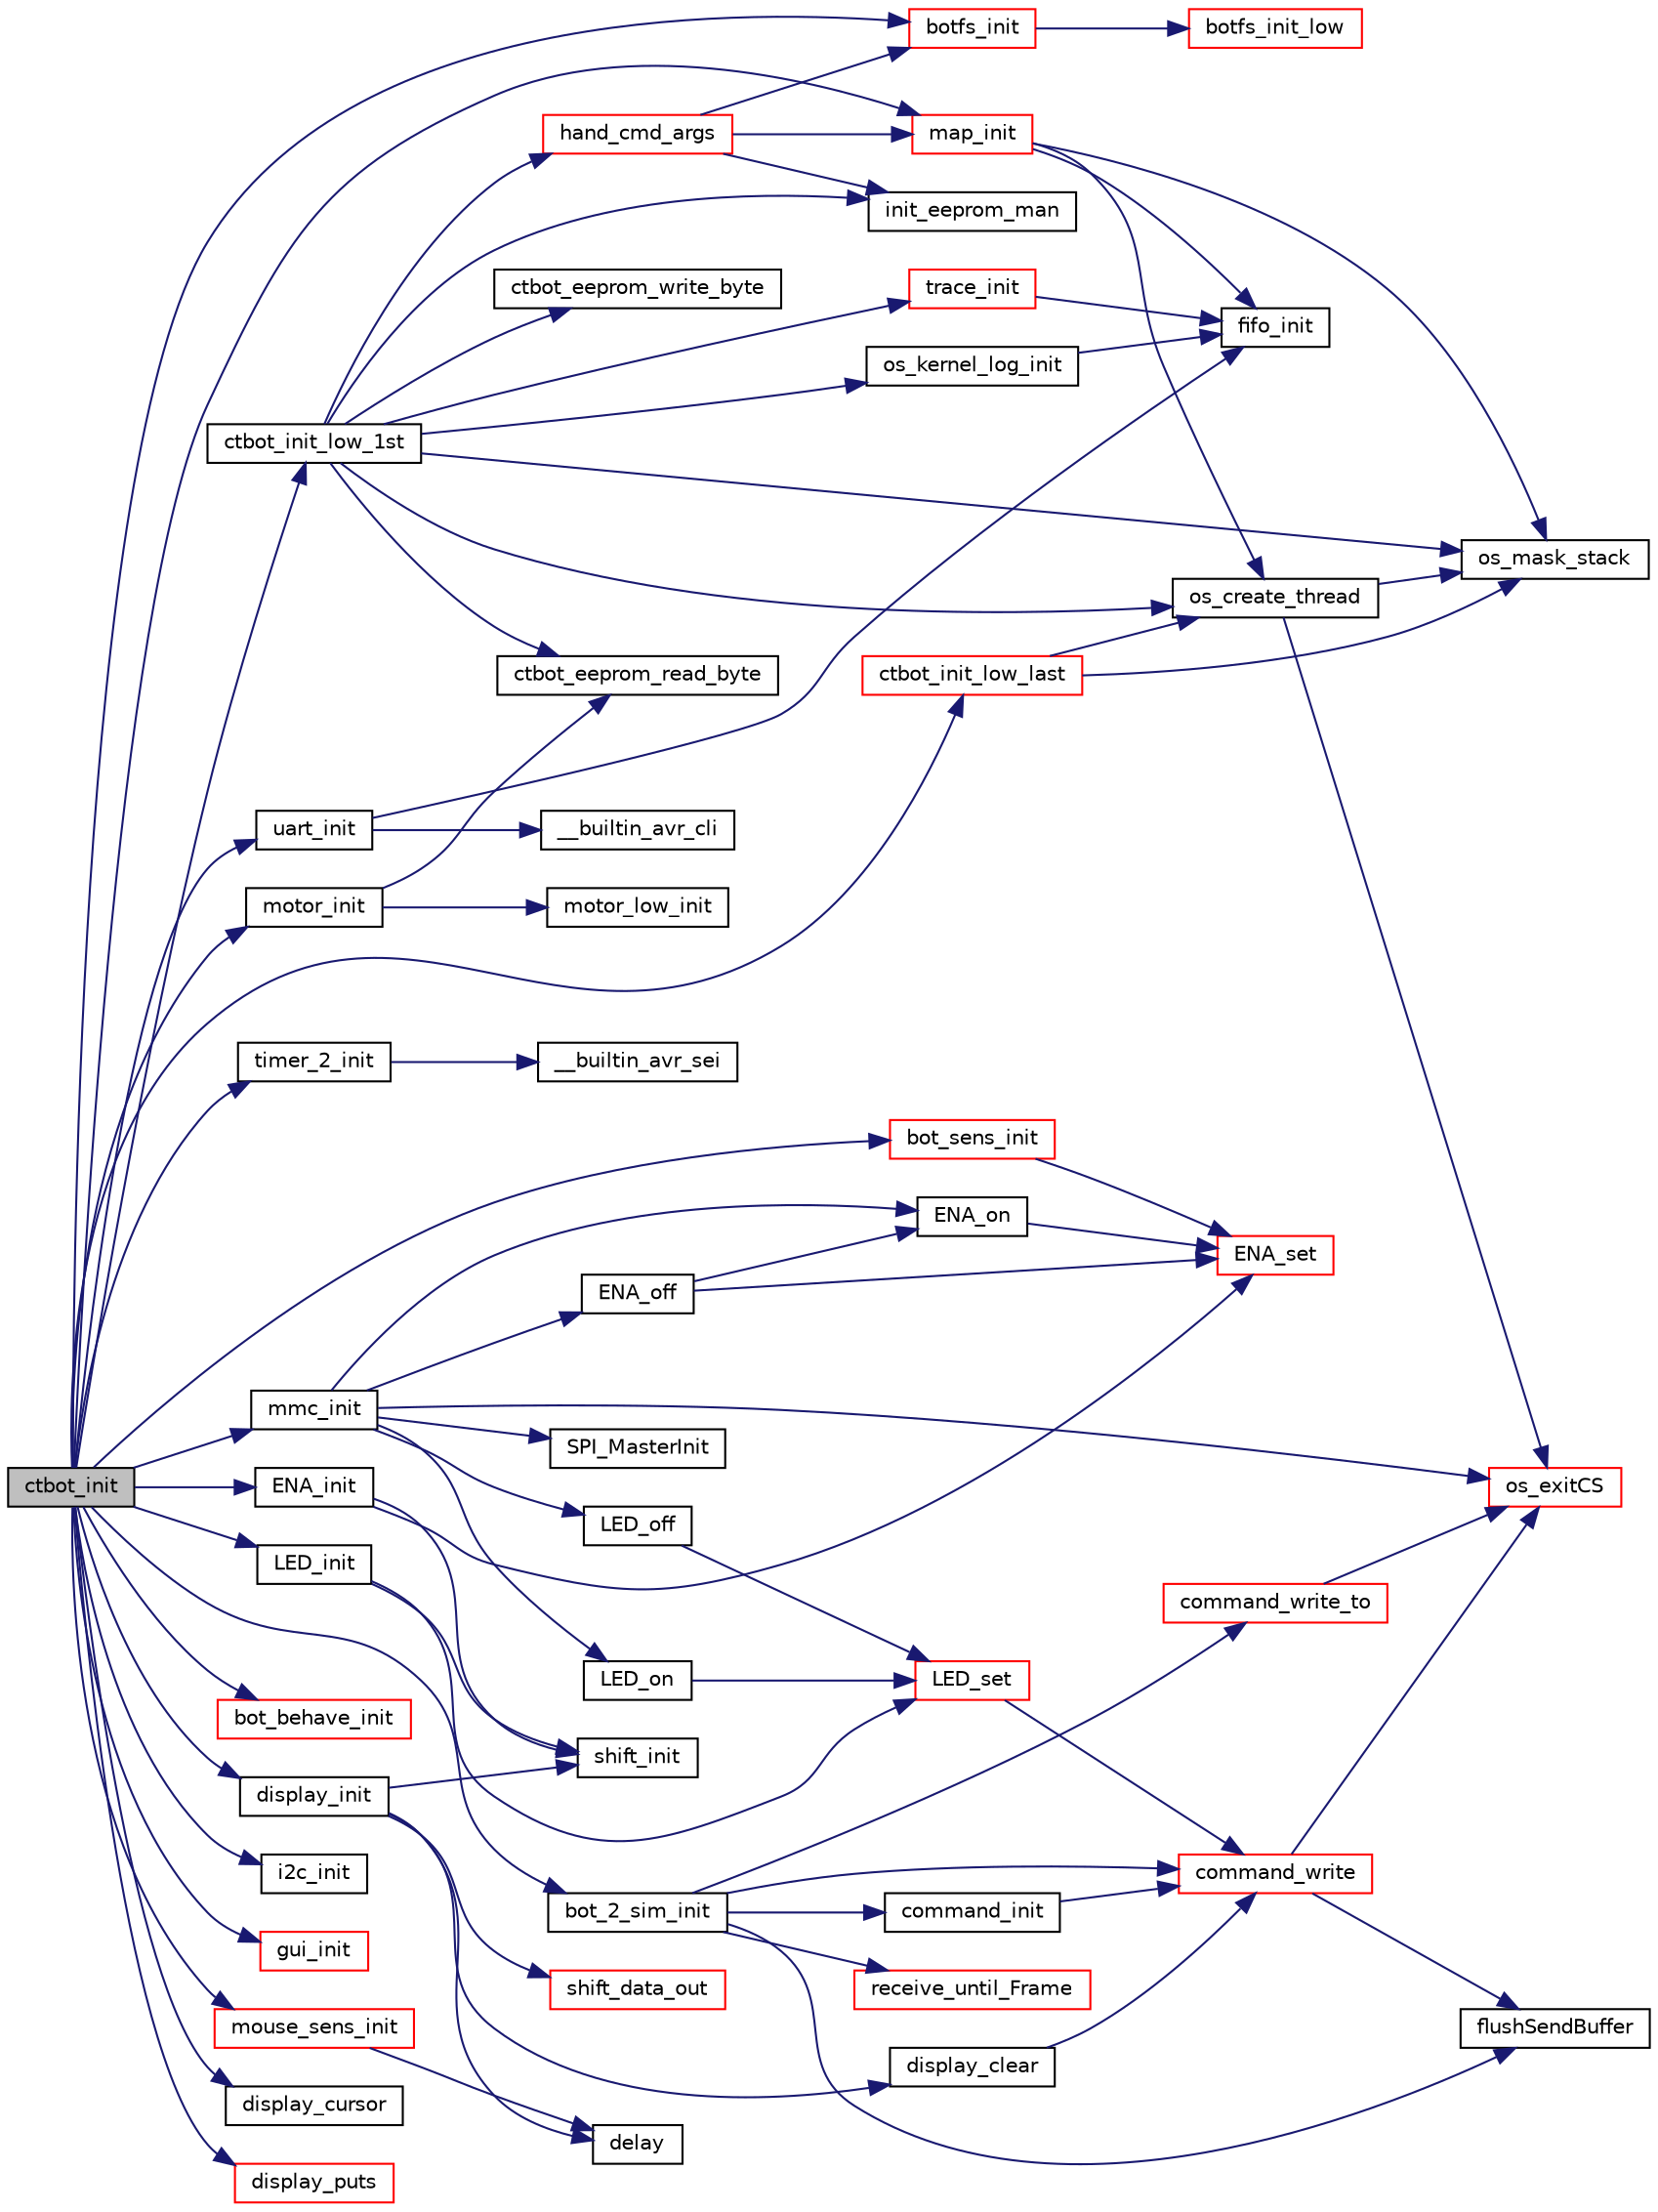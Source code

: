digraph G
{
  edge [fontname="Helvetica",fontsize="10",labelfontname="Helvetica",labelfontsize="10"];
  node [fontname="Helvetica",fontsize="10",shape=record];
  rankdir="LR";
  Node1 [label="ctbot_init",height=0.2,width=0.4,color="black", fillcolor="grey75", style="filled" fontcolor="black"];
  Node1 -> Node2 [color="midnightblue",fontsize="10",style="solid",fontname="Helvetica"];
  Node2 [label="ctbot_init_low_1st",height=0.2,width=0.4,color="black", fillcolor="white", style="filled",URL="$init_8h.html#afe3d8d4da4364107838233aad49fd830",tooltip="Hardwareabhaengige Initialisierungen, die zuerst ausgefuehrt werden sollen."];
  Node2 -> Node3 [color="midnightblue",fontsize="10",style="solid",fontname="Helvetica"];
  Node3 [label="ctbot_eeprom_read_byte",height=0.2,width=0.4,color="black", fillcolor="white", style="filled",URL="$eeprom__pc_8c.html#a77ca3a10517b6fb65f814edb8fc109bd"];
  Node2 -> Node4 [color="midnightblue",fontsize="10",style="solid",fontname="Helvetica"];
  Node4 [label="ctbot_eeprom_write_byte",height=0.2,width=0.4,color="black", fillcolor="white", style="filled",URL="$eeprom__pc_8c.html#ae1460a09ea2078c972a8f8e420773123"];
  Node2 -> Node5 [color="midnightblue",fontsize="10",style="solid",fontname="Helvetica"];
  Node5 [label="os_create_thread",height=0.2,width=0.4,color="black", fillcolor="white", style="filled",URL="$os__thread_8h.html#a2225be2eb34882c09ae7ad31a8b07207"];
  Node5 -> Node6 [color="midnightblue",fontsize="10",style="solid",fontname="Helvetica"];
  Node6 [label="os_mask_stack",height=0.2,width=0.4,color="black", fillcolor="white", style="filled",URL="$os__thread_8c.html#ac0440fe078802d66f53552e2eaec35fb"];
  Node5 -> Node7 [color="midnightblue",fontsize="10",style="solid",fontname="Helvetica"];
  Node7 [label="os_exitCS",height=0.2,width=0.4,color="red", fillcolor="white", style="filled",URL="$os__thread_8h.html#a146cd9b383b02d8e5424e2de5bfdf7e1"];
  Node2 -> Node6 [color="midnightblue",fontsize="10",style="solid",fontname="Helvetica"];
  Node2 -> Node8 [color="midnightblue",fontsize="10",style="solid",fontname="Helvetica"];
  Node8 [label="os_kernel_log_init",height=0.2,width=0.4,color="black", fillcolor="white", style="filled",URL="$os__thread_8h.html#a8dc4e2317522bc6d58ac8a66dc236745"];
  Node8 -> Node9 [color="midnightblue",fontsize="10",style="solid",fontname="Helvetica"];
  Node9 [label="fifo_init",height=0.2,width=0.4,color="black", fillcolor="white", style="filled",URL="$fifo_8c.html#a125e7099a807c9ec1e62227f84723248"];
  Node2 -> Node10 [color="midnightblue",fontsize="10",style="solid",fontname="Helvetica"];
  Node10 [label="init_eeprom_man",height=0.2,width=0.4,color="black", fillcolor="white", style="filled",URL="$eeprom__pc_8c.html#a336de810ea7306c784aa421048de9626"];
  Node2 -> Node11 [color="midnightblue",fontsize="10",style="solid",fontname="Helvetica"];
  Node11 [label="hand_cmd_args",height=0.2,width=0.4,color="red", fillcolor="white", style="filled",URL="$cmd__tools_8h.html#ae1c7028ff0debe29c4678277a854e5e1",tooltip="Behandelt die Kommandozeilen-Argumente."];
  Node11 -> Node12 [color="midnightblue",fontsize="10",style="solid",fontname="Helvetica"];
  Node12 [label="botfs_init",height=0.2,width=0.4,color="red", fillcolor="white", style="filled",URL="$botfs_8c.html#a9452100255630000f8d3a3540f3546a3",tooltip="Initialisiert ein Volume."];
  Node12 -> Node13 [color="midnightblue",fontsize="10",style="solid",fontname="Helvetica"];
  Node13 [label="botfs_init_low",height=0.2,width=0.4,color="red", fillcolor="white", style="filled",URL="$botfs-low_8h.html#a04a8d2f38bf2c9d01e787da13cb73dc8",tooltip="Laedt das Volume."];
  Node11 -> Node14 [color="midnightblue",fontsize="10",style="solid",fontname="Helvetica"];
  Node14 [label="map_init",height=0.2,width=0.4,color="red", fillcolor="white", style="filled",URL="$map_8c.html#aa0e2581b7a7a791c8a20d4e3320ada4d"];
  Node14 -> Node6 [color="midnightblue",fontsize="10",style="solid",fontname="Helvetica"];
  Node14 -> Node9 [color="midnightblue",fontsize="10",style="solid",fontname="Helvetica"];
  Node14 -> Node5 [color="midnightblue",fontsize="10",style="solid",fontname="Helvetica"];
  Node11 -> Node10 [color="midnightblue",fontsize="10",style="solid",fontname="Helvetica"];
  Node2 -> Node15 [color="midnightblue",fontsize="10",style="solid",fontname="Helvetica"];
  Node15 [label="trace_init",height=0.2,width=0.4,color="red", fillcolor="white", style="filled",URL="$trace_8h.html#a5ef5d43e7c59f0ee9c490ea4e423c008",tooltip="Initialisiert das Trace-System."];
  Node15 -> Node9 [color="midnightblue",fontsize="10",style="solid",fontname="Helvetica"];
  Node1 -> Node16 [color="midnightblue",fontsize="10",style="solid",fontname="Helvetica"];
  Node16 [label="timer_2_init",height=0.2,width=0.4,color="black", fillcolor="white", style="filled",URL="$timer_8h.html#a7efc647ef45d788535d90cfa4cc18d44"];
  Node16 -> Node17 [color="midnightblue",fontsize="10",style="solid",fontname="Helvetica"];
  Node17 [label="__builtin_avr_sei",height=0.2,width=0.4,color="black", fillcolor="white", style="filled",URL="$builtins_8h.html#aa9fc5c6054d97fa1b7901789a7f69636",tooltip="Enables interrupts by setting the global interrupt mask."];
  Node1 -> Node18 [color="midnightblue",fontsize="10",style="solid",fontname="Helvetica"];
  Node18 [label="uart_init",height=0.2,width=0.4,color="black", fillcolor="white", style="filled",URL="$uart_8h.html#a0c0ca72359ddf28dcd15900dfba19343"];
  Node18 -> Node9 [color="midnightblue",fontsize="10",style="solid",fontname="Helvetica"];
  Node18 -> Node19 [color="midnightblue",fontsize="10",style="solid",fontname="Helvetica"];
  Node19 [label="__builtin_avr_cli",height=0.2,width=0.4,color="black", fillcolor="white", style="filled",URL="$builtins_8h.html#a41590bd57be6a89c1b9bcafe523207f2",tooltip="Disables all interrupts by clearing the global interrupt mask."];
  Node1 -> Node20 [color="midnightblue",fontsize="10",style="solid",fontname="Helvetica"];
  Node20 [label="bot_2_sim_init",height=0.2,width=0.4,color="black", fillcolor="white", style="filled",URL="$bot-2-sim_8h.html#a0c10ee2e48e25b526bdd70295c475a40"];
  Node20 -> Node21 [color="midnightblue",fontsize="10",style="solid",fontname="Helvetica"];
  Node21 [label="command_init",height=0.2,width=0.4,color="black", fillcolor="white", style="filled",URL="$command_8c.html#aa2fcb6356b44efb0f80d437a819a4e2c"];
  Node21 -> Node22 [color="midnightblue",fontsize="10",style="solid",fontname="Helvetica"];
  Node22 [label="command_write",height=0.2,width=0.4,color="red", fillcolor="white", style="filled",URL="$command_8c.html#a419b75ed34551408822d9caee3cd5206"];
  Node22 -> Node23 [color="midnightblue",fontsize="10",style="solid",fontname="Helvetica"];
  Node23 [label="flushSendBuffer",height=0.2,width=0.4,color="black", fillcolor="white", style="filled",URL="$tcp_8h.html#aae71e1682727310afab282923a80c968"];
  Node22 -> Node7 [color="midnightblue",fontsize="10",style="solid",fontname="Helvetica"];
  Node20 -> Node23 [color="midnightblue",fontsize="10",style="solid",fontname="Helvetica"];
  Node20 -> Node24 [color="midnightblue",fontsize="10",style="solid",fontname="Helvetica"];
  Node24 [label="receive_until_Frame",height=0.2,width=0.4,color="red", fillcolor="white", style="filled",URL="$bot-2-sim__pc_8c.html#a9526ad76a1b84a59797e5391c3cadea1"];
  Node20 -> Node22 [color="midnightblue",fontsize="10",style="solid",fontname="Helvetica"];
  Node20 -> Node25 [color="midnightblue",fontsize="10",style="solid",fontname="Helvetica"];
  Node25 [label="command_write_to",height=0.2,width=0.4,color="red", fillcolor="white", style="filled",URL="$command_8c.html#a895fa93386026b4934625541b4faf2a0"];
  Node25 -> Node7 [color="midnightblue",fontsize="10",style="solid",fontname="Helvetica"];
  Node1 -> Node26 [color="midnightblue",fontsize="10",style="solid",fontname="Helvetica"];
  Node26 [label="display_init",height=0.2,width=0.4,color="black", fillcolor="white", style="filled",URL="$display_8h.html#a407d5033a6f0198221c8a9081d7e807e"];
  Node26 -> Node27 [color="midnightblue",fontsize="10",style="solid",fontname="Helvetica"];
  Node27 [label="shift_init",height=0.2,width=0.4,color="black", fillcolor="white", style="filled",URL="$shift_8h.html#ac7600504b8cf1ac90ce331a5ed23c3db"];
  Node26 -> Node28 [color="midnightblue",fontsize="10",style="solid",fontname="Helvetica"];
  Node28 [label="delay",height=0.2,width=0.4,color="black", fillcolor="white", style="filled",URL="$delay_8h.html#adb7db4d9ef946dcfb58bcfc667ee674a",tooltip="Verzoegert um ms Millisekunden."];
  Node26 -> Node29 [color="midnightblue",fontsize="10",style="solid",fontname="Helvetica"];
  Node29 [label="shift_data_out",height=0.2,width=0.4,color="red", fillcolor="white", style="filled",URL="$shift_8h.html#ae7047fe022d960b3fd2a4ad8e8f19998"];
  Node26 -> Node30 [color="midnightblue",fontsize="10",style="solid",fontname="Helvetica"];
  Node30 [label="display_clear",height=0.2,width=0.4,color="black", fillcolor="white", style="filled",URL="$display_8h.html#a336e8b1e4fcf1785ec84e0eed492c418",tooltip="Loescht das ganze Display."];
  Node30 -> Node22 [color="midnightblue",fontsize="10",style="solid",fontname="Helvetica"];
  Node1 -> Node31 [color="midnightblue",fontsize="10",style="solid",fontname="Helvetica"];
  Node31 [label="LED_init",height=0.2,width=0.4,color="black", fillcolor="white", style="filled",URL="$led_8h.html#a50cf228fce8563fc202330b7b4816cb9"];
  Node31 -> Node27 [color="midnightblue",fontsize="10",style="solid",fontname="Helvetica"];
  Node31 -> Node32 [color="midnightblue",fontsize="10",style="solid",fontname="Helvetica"];
  Node32 [label="LED_set",height=0.2,width=0.4,color="red", fillcolor="white", style="filled",URL="$led_8h.html#a52d9a8d54ed2830e388a0e86cfb8b574"];
  Node32 -> Node22 [color="midnightblue",fontsize="10",style="solid",fontname="Helvetica"];
  Node1 -> Node33 [color="midnightblue",fontsize="10",style="solid",fontname="Helvetica"];
  Node33 [label="motor_init",height=0.2,width=0.4,color="black", fillcolor="white", style="filled",URL="$motor_8c.html#aa2a5af0fb9c1fa2047a5ca0af110f806",tooltip="Initialisiere den Motorkrams."];
  Node33 -> Node3 [color="midnightblue",fontsize="10",style="solid",fontname="Helvetica"];
  Node33 -> Node34 [color="midnightblue",fontsize="10",style="solid",fontname="Helvetica"];
  Node34 [label="motor_low_init",height=0.2,width=0.4,color="black", fillcolor="white", style="filled",URL="$motor-low_8h.html#aa757a45f2c6ae11e9fab13010d9ac432"];
  Node1 -> Node35 [color="midnightblue",fontsize="10",style="solid",fontname="Helvetica"];
  Node35 [label="ENA_init",height=0.2,width=0.4,color="black", fillcolor="white", style="filled",URL="$ena_8h.html#aaea6cd243c2af6df3013c45b6430dfcf"];
  Node35 -> Node27 [color="midnightblue",fontsize="10",style="solid",fontname="Helvetica"];
  Node35 -> Node36 [color="midnightblue",fontsize="10",style="solid",fontname="Helvetica"];
  Node36 [label="ENA_set",height=0.2,width=0.4,color="red", fillcolor="white", style="filled",URL="$ena_8h.html#af27d8909f40028c91ab786d6d2bac0cb"];
  Node1 -> Node37 [color="midnightblue",fontsize="10",style="solid",fontname="Helvetica"];
  Node37 [label="mmc_init",height=0.2,width=0.4,color="black", fillcolor="white", style="filled",URL="$mmc_8h.html#ae5fdd633809bced672d377c8504af7b6",tooltip="Initialisiere die MMC/SD-Karte."];
  Node37 -> Node38 [color="midnightblue",fontsize="10",style="solid",fontname="Helvetica"];
  Node38 [label="SPI_MasterInit",height=0.2,width=0.4,color="black", fillcolor="white", style="filled",URL="$spi_8h.html#a7474753407c81142f127d725e22622ee",tooltip="Initialisiert und aktiviert das SPI-Modul MCU = Master, Taktgeschwindigkeit F_CPU/2 (Maximum)..."];
  Node37 -> Node39 [color="midnightblue",fontsize="10",style="solid",fontname="Helvetica"];
  Node39 [label="ENA_on",height=0.2,width=0.4,color="black", fillcolor="white", style="filled",URL="$ena_8h.html#a51c24b2a246e1b3cbd3df73a7ac662ad"];
  Node39 -> Node36 [color="midnightblue",fontsize="10",style="solid",fontname="Helvetica"];
  Node37 -> Node40 [color="midnightblue",fontsize="10",style="solid",fontname="Helvetica"];
  Node40 [label="ENA_off",height=0.2,width=0.4,color="black", fillcolor="white", style="filled",URL="$ena_8h.html#ac992908542eebed9776522f8eafc0ff9"];
  Node40 -> Node36 [color="midnightblue",fontsize="10",style="solid",fontname="Helvetica"];
  Node40 -> Node39 [color="midnightblue",fontsize="10",style="solid",fontname="Helvetica"];
  Node37 -> Node41 [color="midnightblue",fontsize="10",style="solid",fontname="Helvetica"];
  Node41 [label="LED_on",height=0.2,width=0.4,color="black", fillcolor="white", style="filled",URL="$led_8h.html#a447c990bb9e81e6e533f0ba69f97b1e9"];
  Node41 -> Node32 [color="midnightblue",fontsize="10",style="solid",fontname="Helvetica"];
  Node37 -> Node7 [color="midnightblue",fontsize="10",style="solid",fontname="Helvetica"];
  Node37 -> Node42 [color="midnightblue",fontsize="10",style="solid",fontname="Helvetica"];
  Node42 [label="LED_off",height=0.2,width=0.4,color="black", fillcolor="white", style="filled",URL="$led_8h.html#abd7b28be86683943e4f3cea44ec0de76"];
  Node42 -> Node32 [color="midnightblue",fontsize="10",style="solid",fontname="Helvetica"];
  Node1 -> Node12 [color="midnightblue",fontsize="10",style="solid",fontname="Helvetica"];
  Node1 -> Node43 [color="midnightblue",fontsize="10",style="solid",fontname="Helvetica"];
  Node43 [label="bot_sens_init",height=0.2,width=0.4,color="red", fillcolor="white", style="filled",URL="$sensor-low_8h.html#a6ce53274d0bb826e90a16fc4b06c14c4",tooltip="Initialisiere alle Sensoren."];
  Node43 -> Node36 [color="midnightblue",fontsize="10",style="solid",fontname="Helvetica"];
  Node1 -> Node44 [color="midnightblue",fontsize="10",style="solid",fontname="Helvetica"];
  Node44 [label="bot_behave_init",height=0.2,width=0.4,color="red", fillcolor="white", style="filled",URL="$bot-logic_8c.html#a8aa692028862cf5bf4387705feb9cc1b",tooltip="Initialisiert alle Verhalten."];
  Node1 -> Node45 [color="midnightblue",fontsize="10",style="solid",fontname="Helvetica"];
  Node45 [label="mouse_sens_init",height=0.2,width=0.4,color="red", fillcolor="white", style="filled",URL="$mouse_8h.html#afa9f6222385b98b8bab5e7acf606b69a"];
  Node45 -> Node28 [color="midnightblue",fontsize="10",style="solid",fontname="Helvetica"];
  Node1 -> Node14 [color="midnightblue",fontsize="10",style="solid",fontname="Helvetica"];
  Node1 -> Node46 [color="midnightblue",fontsize="10",style="solid",fontname="Helvetica"];
  Node46 [label="i2c_init",height=0.2,width=0.4,color="black", fillcolor="white", style="filled",URL="$i2c_8h.html#a2d24c7e78bed2e2c8a99e19b49219ec6"];
  Node1 -> Node47 [color="midnightblue",fontsize="10",style="solid",fontname="Helvetica"];
  Node47 [label="gui_init",height=0.2,width=0.4,color="red", fillcolor="white", style="filled",URL="$gui_8c.html#ac1b48fb806ecd93550c3b89395eaca6e"];
  Node1 -> Node48 [color="midnightblue",fontsize="10",style="solid",fontname="Helvetica"];
  Node48 [label="ctbot_init_low_last",height=0.2,width=0.4,color="red", fillcolor="white", style="filled",URL="$init_8h.html#a9f0e5e1762bc49dae8746404b841547e",tooltip="Hardwareabhaengige Initialisierungen, die _nach_ der allgemeinen Initialisierung ausgefuehrt werden s..."];
  Node48 -> Node6 [color="midnightblue",fontsize="10",style="solid",fontname="Helvetica"];
  Node48 -> Node5 [color="midnightblue",fontsize="10",style="solid",fontname="Helvetica"];
  Node1 -> Node49 [color="midnightblue",fontsize="10",style="solid",fontname="Helvetica"];
  Node49 [label="display_cursor",height=0.2,width=0.4,color="black", fillcolor="white", style="filled",URL="$display_8h.html#ad5109335e4419b07f4d9f73db290f2eb"];
  Node1 -> Node50 [color="midnightblue",fontsize="10",style="solid",fontname="Helvetica"];
  Node50 [label="display_puts",height=0.2,width=0.4,color="red", fillcolor="white", style="filled",URL="$display_8h.html#ac5ba4c9512c407150e76ef8b97910271"];
}
